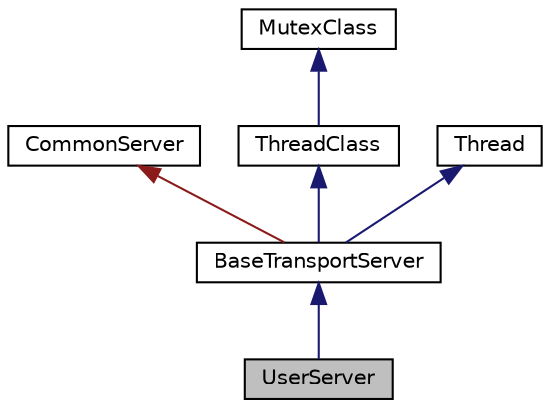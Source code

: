 digraph "UserServer"
{
  edge [fontname="Helvetica",fontsize="10",labelfontname="Helvetica",labelfontsize="10"];
  node [fontname="Helvetica",fontsize="10",shape=record];
  Node1 [label="UserServer",height=0.2,width=0.4,color="black", fillcolor="grey75", style="filled" fontcolor="black"];
  Node2 -> Node1 [dir="back",color="midnightblue",fontsize="10",style="solid",fontname="Helvetica"];
  Node2 [label="BaseTransportServer",height=0.2,width=0.4,color="black", fillcolor="white", style="filled",URL="$classRNReplicaNet_1_1RNLobby_1_1BaseTransportServer.html",tooltip="A server base class that handles encrypted messages to and from a transport. "];
  Node3 -> Node2 [dir="back",color="firebrick4",fontsize="10",style="solid",fontname="Helvetica"];
  Node3 [label="CommonServer",height=0.2,width=0.4,color="black", fillcolor="white", style="filled",URL="$classRNReplicaNet_1_1RNLobby_1_1CommonServer.html",tooltip="A common server support class. "];
  Node4 -> Node2 [dir="back",color="midnightblue",fontsize="10",style="solid",fontname="Helvetica"];
  Node4 [label="ThreadClass",height=0.2,width=0.4,color="black", fillcolor="white", style="filled",URL="$classRNReplicaNet_1_1ThreadClass.html"];
  Node5 -> Node4 [dir="back",color="midnightblue",fontsize="10",style="solid",fontname="Helvetica"];
  Node5 [label="MutexClass",height=0.2,width=0.4,color="black", fillcolor="white", style="filled",URL="$classRNReplicaNet_1_1MutexClass.html"];
  Node6 -> Node2 [dir="back",color="midnightblue",fontsize="10",style="solid",fontname="Helvetica"];
  Node6 [label="Thread",height=0.2,width=0.4,color="black", fillcolor="white", style="filled",URL="$classRNReplicaNet_1_1Thread.html"];
}
